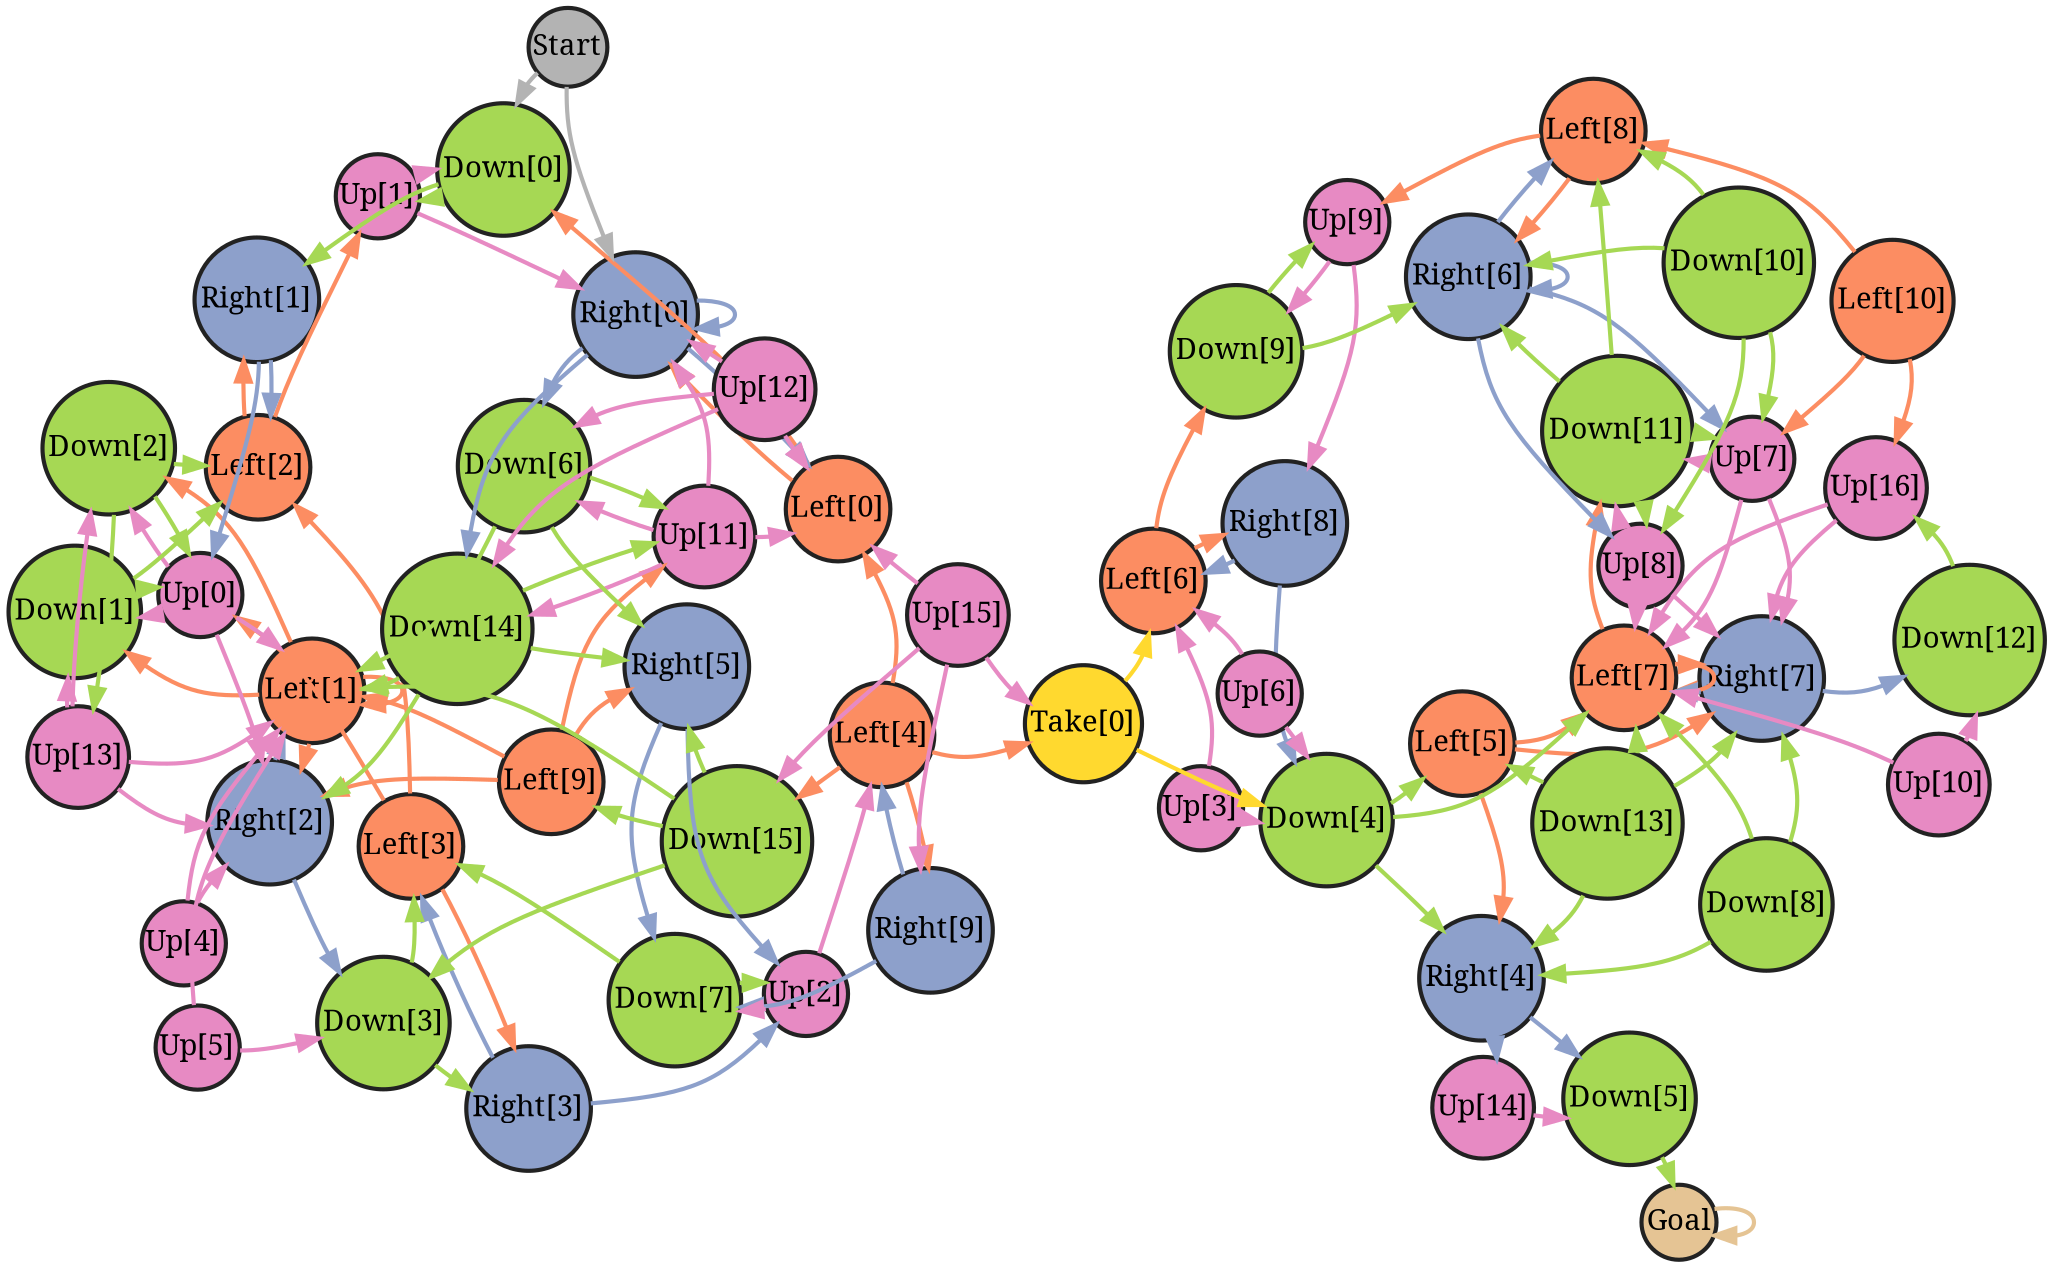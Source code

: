 strict digraph {

    layout = sfdp;
	//K=1;
	start=0
	overlap = prism1000;
    splines = curved;
    repulsiveforce = 2.0;
    sep = 5;
    smoothing = "spring";
    {
	node[margin=0 color="#222222" penwidth=2.0 shape=circle style=filled fontname=serif]
	0 [label="Left[0]" fillcolor="#fc8d62" ];
	1 [label="Left[1]" fillcolor="#fc8d62" ];
	2 [label="Left[2]" fillcolor="#fc8d62" ];
	3 [label="Left[3]" fillcolor="#fc8d62" ];
	4 [label="Left[4]" fillcolor="#fc8d62" ];
	5 [label="Left[5]" fillcolor="#fc8d62" ];
	6 [label="Left[6]" fillcolor="#fc8d62" ];
	7 [label="Left[7]" fillcolor="#fc8d62" ];
	8 [label="Left[8]" fillcolor="#fc8d62" ];
	9 [label="Left[9]" fillcolor="#fc8d62" ];
	10 [label="Left[10]" fillcolor="#fc8d62" ];
	11 [label="Right[0]" fillcolor="#8da0cb" ];
	12 [label="Right[1]" fillcolor="#8da0cb" ];
	13 [label="Right[2]" fillcolor="#8da0cb" ];
	14 [label="Right[3]" fillcolor="#8da0cb" ];
	15 [label="Right[4]" fillcolor="#8da0cb" ];
	16 [label="Right[5]" fillcolor="#8da0cb" ];
	17 [label="Right[6]" fillcolor="#8da0cb" ];
	18 [label="Right[7]" fillcolor="#8da0cb" ];
	19 [label="Right[8]" fillcolor="#8da0cb" ];
	20 [label="Right[9]" fillcolor="#8da0cb" ];
	21 [label="Up[0]" fillcolor="#e78ac3" ];
	22 [label="Up[1]" fillcolor="#e78ac3" ];
	23 [label="Up[2]" fillcolor="#e78ac3" ];
	24 [label="Up[3]" fillcolor="#e78ac3" ];
	25 [label="Up[4]" fillcolor="#e78ac3" ];
	26 [label="Up[5]" fillcolor="#e78ac3" ];
	27 [label="Up[6]" fillcolor="#e78ac3" ];
	28 [label="Up[7]" fillcolor="#e78ac3" ];
	29 [label="Up[8]" fillcolor="#e78ac3" ];
	30 [label="Up[9]" fillcolor="#e78ac3" ];
	31 [label="Up[10]" fillcolor="#e78ac3" ];
	32 [label="Up[11]" fillcolor="#e78ac3" ];
	33 [label="Up[12]" fillcolor="#e78ac3" ];
	34 [label="Up[13]" fillcolor="#e78ac3" ];
	35 [label="Up[14]" fillcolor="#e78ac3" ];
	36 [label="Up[15]" fillcolor="#e78ac3" ];
	37 [label="Up[16]" fillcolor="#e78ac3" ];
	38 [label="Down[0]" fillcolor="#a6d854" ];
	39 [label="Down[1]" fillcolor="#a6d854" ];
	40 [label="Down[2]" fillcolor="#a6d854" ];
	41 [label="Down[3]" fillcolor="#a6d854" ];
	42 [label="Down[4]" fillcolor="#a6d854" ];
	43 [label="Down[5]" fillcolor="#a6d854" ];
	44 [label="Down[6]" fillcolor="#a6d854" ];
	45 [label="Down[7]" fillcolor="#a6d854" ];
	46 [label="Down[8]" fillcolor="#a6d854" ];
	47 [label="Down[9]" fillcolor="#a6d854" ];
	48 [label="Down[10]" fillcolor="#a6d854" ];
	49 [label="Down[11]" fillcolor="#a6d854" ];
	50 [label="Down[12]" fillcolor="#a6d854" ];
	51 [label="Down[13]" fillcolor="#a6d854" ];
	52 [label="Down[14]" fillcolor="#a6d854" ];
	53 [label="Down[15]" fillcolor="#a6d854" ];
	54 [label="Take[0]" fillcolor="#ffd92f" ];
	55 [label="Goal" fillcolor="#e5c494" ];
	56 [label="Start" fillcolor="#b3b3b3" ];
}
	 edge[style="solid" penwidth=2.0 colorscheme=spectral11]	56 -> 11 [color="#b3b3b3" ];
	56 -> 38 [color="#b3b3b3" ];
	0 -> 11 [color="#fc8d62" ];
	0 -> 38 [color="#fc8d62" ];
	1 -> 1 [color="#fc8d62" ];
	1 -> 13 [color="#fc8d62" ];
	1 -> 39 [color="#fc8d62" ];
	1 -> 40 [color="#fc8d62" ];
	2 -> 12 [color="#fc8d62" ];
	2 -> 22 [color="#fc8d62" ];
	3 -> 2 [color="#fc8d62" ];
	3 -> 14 [color="#fc8d62" ];
	3 -> 21 [color="#fc8d62" ];
	4 -> 0 [color="#fc8d62" ];
	4 -> 20 [color="#fc8d62" ];
	4 -> 53 [color="#fc8d62" ];
	4 -> 54 [color="#fc8d62" ];
	5 -> 7 [color="#fc8d62" ];
	5 -> 15 [color="#fc8d62" ];
	5 -> 18 [color="#fc8d62" ];
	6 -> 19 [color="#fc8d62" ];
	6 -> 47 [color="#fc8d62" ];
	7 -> 7 [color="#fc8d62" ];
	7 -> 18 [color="#fc8d62" ];
	7 -> 49 [color="#fc8d62" ];
	8 -> 17 [color="#fc8d62" ];
	8 -> 30 [color="#fc8d62" ];
	9 -> 1 [color="#fc8d62" ];
	9 -> 13 [color="#fc8d62" ];
	9 -> 16 [color="#fc8d62" ];
	9 -> 32 [color="#fc8d62" ];
	10 -> 8 [color="#fc8d62" ];
	10 -> 28 [color="#fc8d62" ];
	10 -> 37 [color="#fc8d62" ];
	11 -> 0 [color="#8da0cb" ];
	11 -> 11 [color="#8da0cb" ];
	11 -> 44 [color="#8da0cb" ];
	11 -> 52 [color="#8da0cb" ];
	12 -> 2 [color="#8da0cb" ];
	12 -> 21 [color="#8da0cb" ];
	13 -> 1 [color="#8da0cb" ];
	13 -> 41 [color="#8da0cb" ];
	14 -> 3 [color="#8da0cb" ];
	14 -> 23 [color="#8da0cb" ];
	15 -> 35 [color="#8da0cb" ];
	15 -> 43 [color="#8da0cb" ];
	16 -> 23 [color="#8da0cb" ];
	16 -> 45 [color="#8da0cb" ];
	17 -> 8 [color="#8da0cb" ];
	17 -> 17 [color="#8da0cb" ];
	17 -> 28 [color="#8da0cb" ];
	17 -> 29 [color="#8da0cb" ];
	18 -> 7 [color="#8da0cb" ];
	18 -> 50 [color="#8da0cb" ];
	19 -> 6 [color="#8da0cb" ];
	19 -> 42 [color="#8da0cb" ];
	20 -> 4 [color="#8da0cb" ];
	20 -> 45 [color="#8da0cb" ];
	21 -> 1 [color="#e78ac3" ];
	21 -> 13 [color="#e78ac3" ];
	21 -> 39 [color="#e78ac3" ];
	21 -> 40 [color="#e78ac3" ];
	22 -> 11 [color="#e78ac3" ];
	22 -> 38 [color="#e78ac3" ];
	23 -> 4 [color="#e78ac3" ];
	23 -> 45 [color="#e78ac3" ];
	24 -> 6 [color="#e78ac3" ];
	24 -> 42 [color="#e78ac3" ];
	25 -> 1 [color="#e78ac3" ];
	25 -> 13 [color="#e78ac3" ];
	26 -> 1 [color="#e78ac3" ];
	26 -> 41 [color="#e78ac3" ];
	27 -> 6 [color="#e78ac3" ];
	27 -> 42 [color="#e78ac3" ];
	28 -> 7 [color="#e78ac3" ];
	28 -> 18 [color="#e78ac3" ];
	28 -> 49 [color="#e78ac3" ];
	29 -> 7 [color="#e78ac3" ];
	29 -> 18 [color="#e78ac3" ];
	29 -> 49 [color="#e78ac3" ];
	30 -> 19 [color="#e78ac3" ];
	30 -> 47 [color="#e78ac3" ];
	31 -> 7 [color="#e78ac3" ];
	31 -> 50 [color="#e78ac3" ];
	32 -> 0 [color="#e78ac3" ];
	32 -> 11 [color="#e78ac3" ];
	32 -> 44 [color="#e78ac3" ];
	32 -> 52 [color="#e78ac3" ];
	33 -> 0 [color="#e78ac3" ];
	33 -> 11 [color="#e78ac3" ];
	33 -> 44 [color="#e78ac3" ];
	33 -> 52 [color="#e78ac3" ];
	34 -> 1 [color="#e78ac3" ];
	34 -> 13 [color="#e78ac3" ];
	34 -> 39 [color="#e78ac3" ];
	34 -> 40 [color="#e78ac3" ];
	35 -> 43 [color="#e78ac3" ];
	36 -> 0 [color="#e78ac3" ];
	36 -> 20 [color="#e78ac3" ];
	36 -> 53 [color="#e78ac3" ];
	36 -> 54 [color="#e78ac3" ];
	37 -> 7 [color="#e78ac3" ];
	37 -> 18 [color="#e78ac3" ];
	38 -> 12 [color="#a6d854" ];
	38 -> 22 [color="#a6d854" ];
	39 -> 2 [color="#a6d854" ];
	39 -> 21 [color="#a6d854" ];
	40 -> 2 [color="#a6d854" ];
	40 -> 21 [color="#a6d854" ];
	40 -> 34 [color="#a6d854" ];
	41 -> 3 [color="#a6d854" ];
	41 -> 14 [color="#a6d854" ];
	42 -> 5 [color="#a6d854" ];
	42 -> 7 [color="#a6d854" ];
	42 -> 15 [color="#a6d854" ];
	43 -> 55 [color="#a6d854" ];
	44 -> 1 [color="#a6d854" ];
	44 -> 16 [color="#a6d854" ];
	44 -> 32 [color="#a6d854" ];
	45 -> 3 [color="#a6d854" ];
	45 -> 23 [color="#a6d854" ];
	46 -> 7 [color="#a6d854" ];
	46 -> 15 [color="#a6d854" ];
	46 -> 18 [color="#a6d854" ];
	47 -> 17 [color="#a6d854" ];
	47 -> 30 [color="#a6d854" ];
	48 -> 8 [color="#a6d854" ];
	48 -> 17 [color="#a6d854" ];
	48 -> 28 [color="#a6d854" ];
	48 -> 29 [color="#a6d854" ];
	49 -> 8 [color="#a6d854" ];
	49 -> 17 [color="#a6d854" ];
	49 -> 28 [color="#a6d854" ];
	49 -> 29 [color="#a6d854" ];
	50 -> 37 [color="#a6d854" ];
	51 -> 5 [color="#a6d854" ];
	51 -> 7 [color="#a6d854" ];
	51 -> 15 [color="#a6d854" ];
	51 -> 18 [color="#a6d854" ];
	52 -> 1 [color="#a6d854" ];
	52 -> 13 [color="#a6d854" ];
	52 -> 16 [color="#a6d854" ];
	52 -> 32 [color="#a6d854" ];
	53 -> 1 [color="#a6d854" ];
	53 -> 9 [color="#a6d854" ];
	53 -> 16 [color="#a6d854" ];
	53 -> 41 [color="#a6d854" ];
	54 -> 6 [color="#ffd92f" ];
	54 -> 42 [color="#ffd92f" ];
	55 -> 55 [color="#e5c494" ];
}

